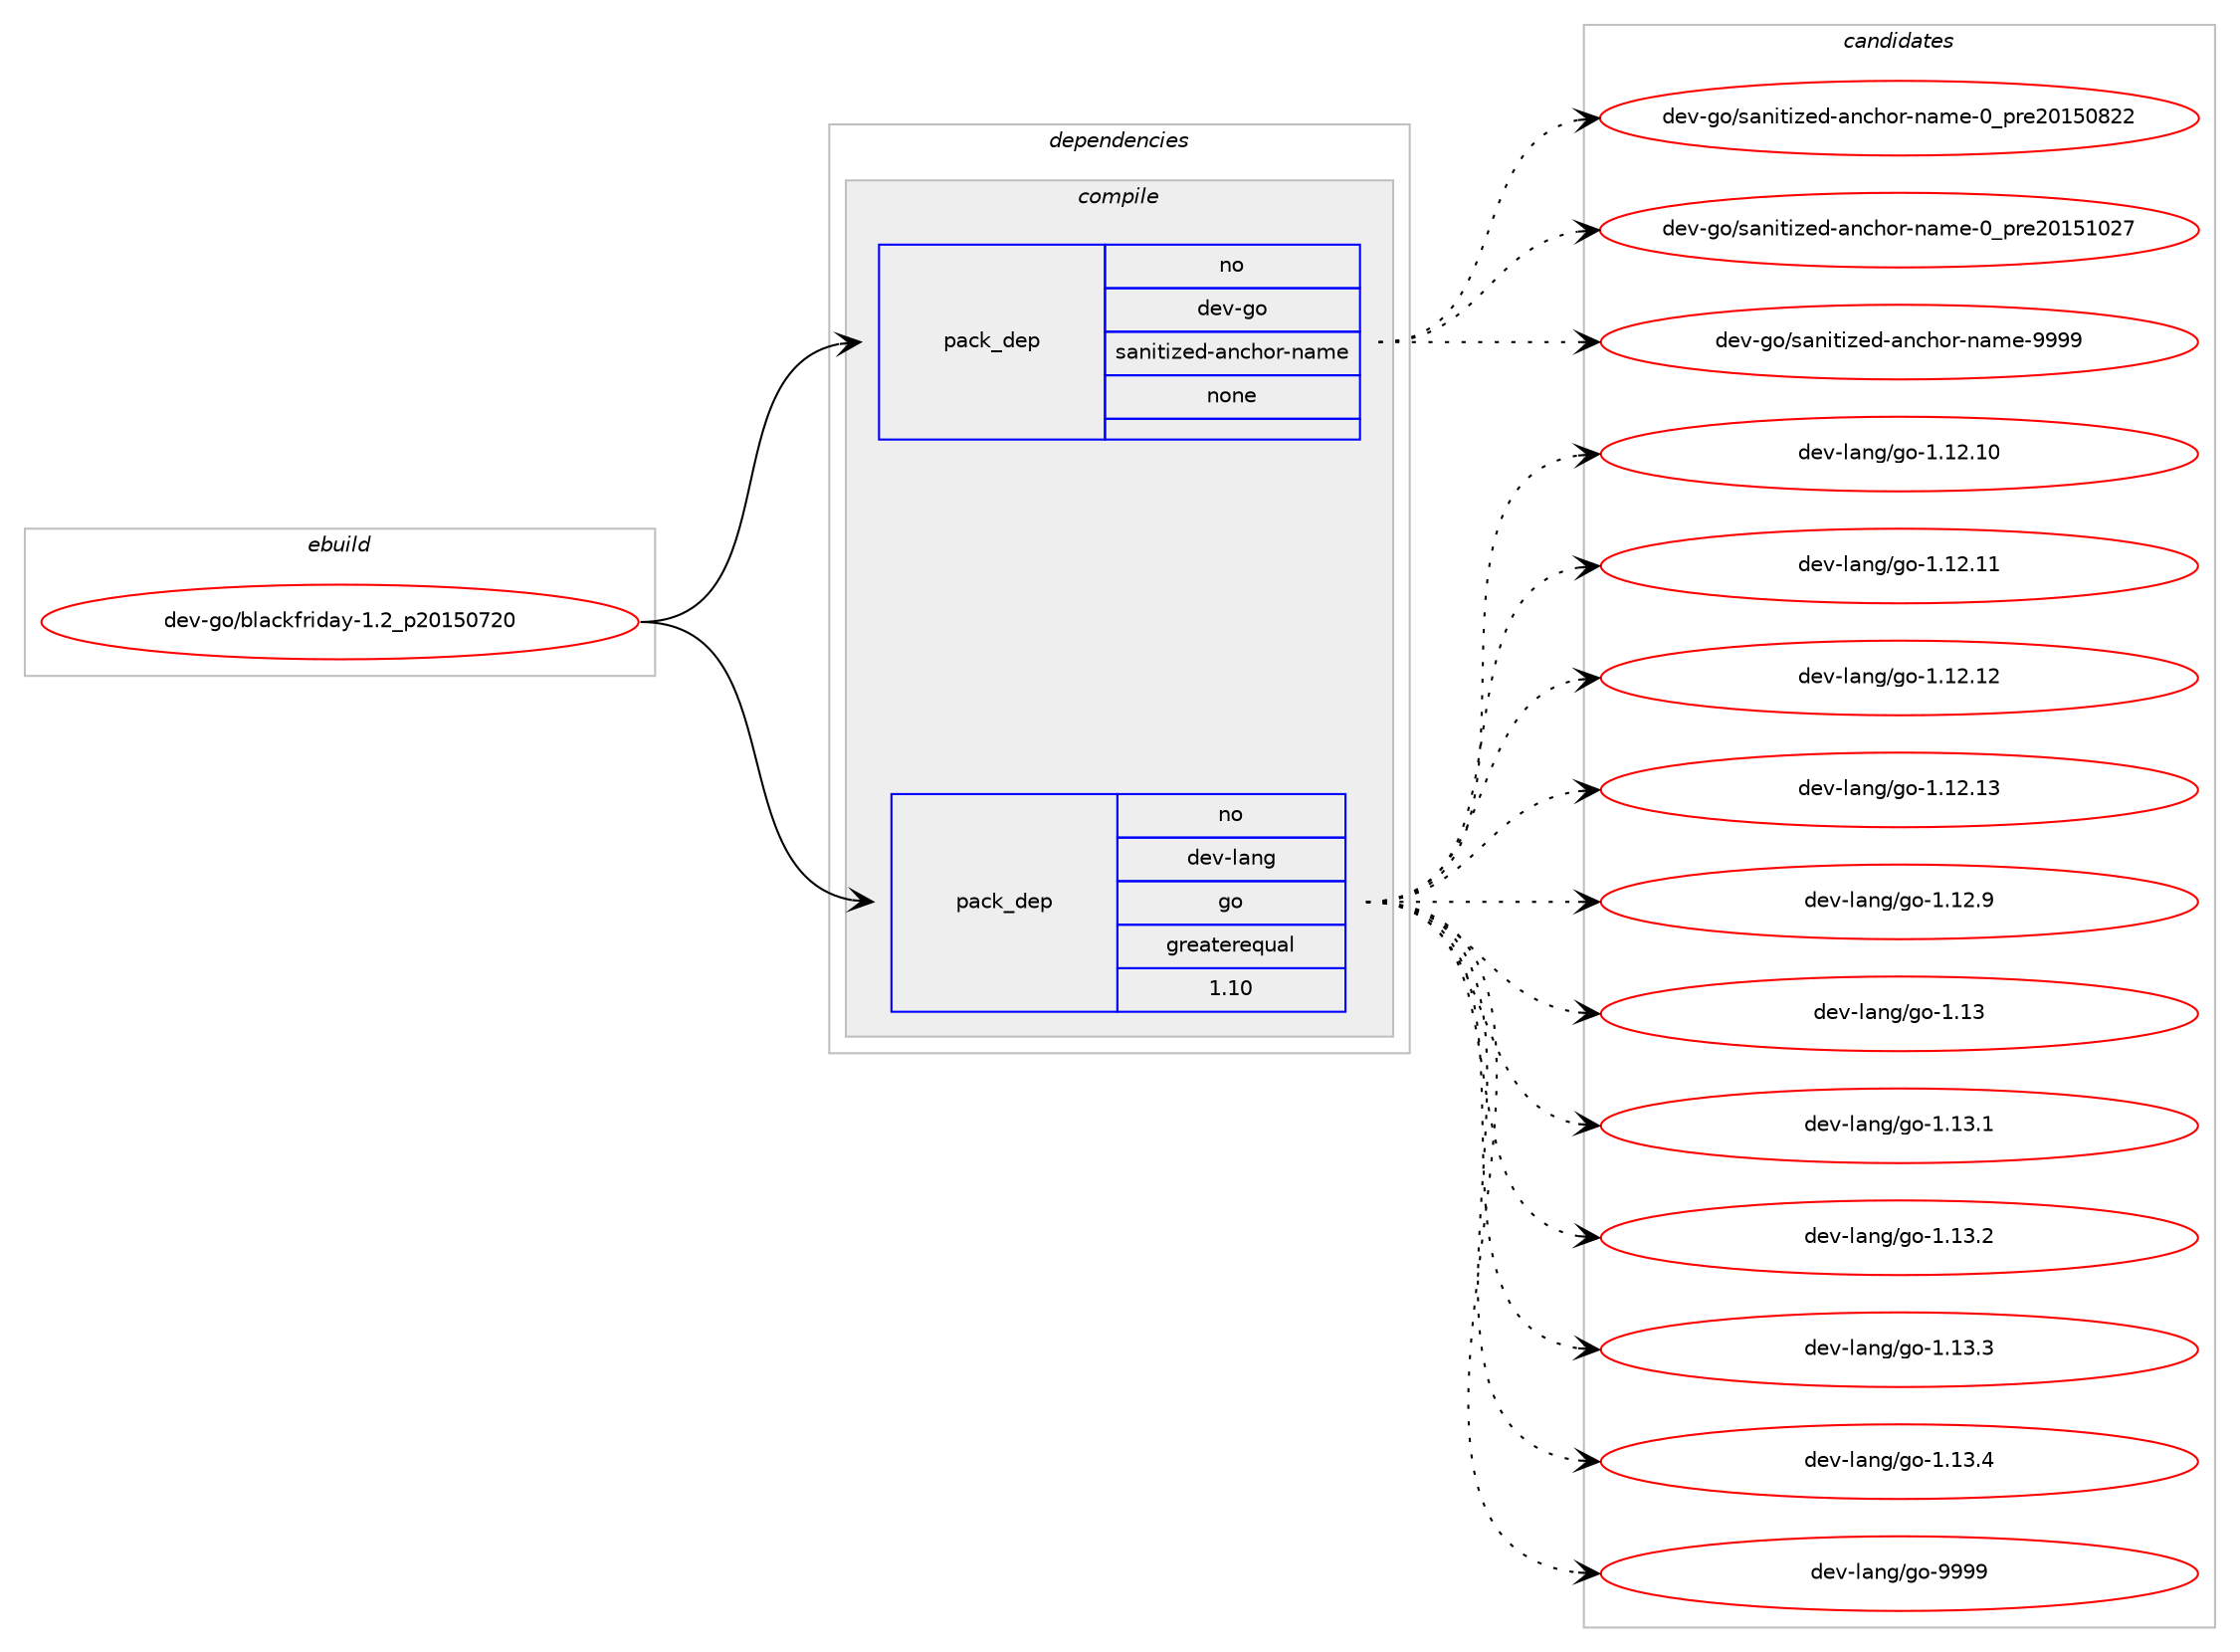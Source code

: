 digraph prolog {

# *************
# Graph options
# *************

newrank=true;
concentrate=true;
compound=true;
graph [rankdir=LR,fontname=Helvetica,fontsize=10,ranksep=1.5];#, ranksep=2.5, nodesep=0.2];
edge  [arrowhead=vee];
node  [fontname=Helvetica,fontsize=10];

# **********
# The ebuild
# **********

subgraph cluster_leftcol {
color=gray;
rank=same;
label=<<i>ebuild</i>>;
id [label="dev-go/blackfriday-1.2_p20150720", color=red, width=4, href="../dev-go/blackfriday-1.2_p20150720.svg"];
}

# ****************
# The dependencies
# ****************

subgraph cluster_midcol {
color=gray;
label=<<i>dependencies</i>>;
subgraph cluster_compile {
fillcolor="#eeeeee";
style=filled;
label=<<i>compile</i>>;
subgraph pack391051 {
dependency525455 [label=<<TABLE BORDER="0" CELLBORDER="1" CELLSPACING="0" CELLPADDING="4" WIDTH="220"><TR><TD ROWSPAN="6" CELLPADDING="30">pack_dep</TD></TR><TR><TD WIDTH="110">no</TD></TR><TR><TD>dev-go</TD></TR><TR><TD>sanitized-anchor-name</TD></TR><TR><TD>none</TD></TR><TR><TD></TD></TR></TABLE>>, shape=none, color=blue];
}
id:e -> dependency525455:w [weight=20,style="solid",arrowhead="vee"];
subgraph pack391052 {
dependency525456 [label=<<TABLE BORDER="0" CELLBORDER="1" CELLSPACING="0" CELLPADDING="4" WIDTH="220"><TR><TD ROWSPAN="6" CELLPADDING="30">pack_dep</TD></TR><TR><TD WIDTH="110">no</TD></TR><TR><TD>dev-lang</TD></TR><TR><TD>go</TD></TR><TR><TD>greaterequal</TD></TR><TR><TD>1.10</TD></TR></TABLE>>, shape=none, color=blue];
}
id:e -> dependency525456:w [weight=20,style="solid",arrowhead="vee"];
}
subgraph cluster_compileandrun {
fillcolor="#eeeeee";
style=filled;
label=<<i>compile and run</i>>;
}
subgraph cluster_run {
fillcolor="#eeeeee";
style=filled;
label=<<i>run</i>>;
}
}

# **************
# The candidates
# **************

subgraph cluster_choices {
rank=same;
color=gray;
label=<<i>candidates</i>>;

subgraph choice391051 {
color=black;
nodesep=1;
choice10010111845103111471159711010511610512210110045971109910411111445110971091014548951121141015048495348565050 [label="dev-go/sanitized-anchor-name-0_pre20150822", color=red, width=4,href="../dev-go/sanitized-anchor-name-0_pre20150822.svg"];
choice10010111845103111471159711010511610512210110045971109910411111445110971091014548951121141015048495349485055 [label="dev-go/sanitized-anchor-name-0_pre20151027", color=red, width=4,href="../dev-go/sanitized-anchor-name-0_pre20151027.svg"];
choice10010111845103111471159711010511610512210110045971109910411111445110971091014557575757 [label="dev-go/sanitized-anchor-name-9999", color=red, width=4,href="../dev-go/sanitized-anchor-name-9999.svg"];
dependency525455:e -> choice10010111845103111471159711010511610512210110045971109910411111445110971091014548951121141015048495348565050:w [style=dotted,weight="100"];
dependency525455:e -> choice10010111845103111471159711010511610512210110045971109910411111445110971091014548951121141015048495349485055:w [style=dotted,weight="100"];
dependency525455:e -> choice10010111845103111471159711010511610512210110045971109910411111445110971091014557575757:w [style=dotted,weight="100"];
}
subgraph choice391052 {
color=black;
nodesep=1;
choice1001011184510897110103471031114549464950464948 [label="dev-lang/go-1.12.10", color=red, width=4,href="../dev-lang/go-1.12.10.svg"];
choice1001011184510897110103471031114549464950464949 [label="dev-lang/go-1.12.11", color=red, width=4,href="../dev-lang/go-1.12.11.svg"];
choice1001011184510897110103471031114549464950464950 [label="dev-lang/go-1.12.12", color=red, width=4,href="../dev-lang/go-1.12.12.svg"];
choice1001011184510897110103471031114549464950464951 [label="dev-lang/go-1.12.13", color=red, width=4,href="../dev-lang/go-1.12.13.svg"];
choice10010111845108971101034710311145494649504657 [label="dev-lang/go-1.12.9", color=red, width=4,href="../dev-lang/go-1.12.9.svg"];
choice1001011184510897110103471031114549464951 [label="dev-lang/go-1.13", color=red, width=4,href="../dev-lang/go-1.13.svg"];
choice10010111845108971101034710311145494649514649 [label="dev-lang/go-1.13.1", color=red, width=4,href="../dev-lang/go-1.13.1.svg"];
choice10010111845108971101034710311145494649514650 [label="dev-lang/go-1.13.2", color=red, width=4,href="../dev-lang/go-1.13.2.svg"];
choice10010111845108971101034710311145494649514651 [label="dev-lang/go-1.13.3", color=red, width=4,href="../dev-lang/go-1.13.3.svg"];
choice10010111845108971101034710311145494649514652 [label="dev-lang/go-1.13.4", color=red, width=4,href="../dev-lang/go-1.13.4.svg"];
choice1001011184510897110103471031114557575757 [label="dev-lang/go-9999", color=red, width=4,href="../dev-lang/go-9999.svg"];
dependency525456:e -> choice1001011184510897110103471031114549464950464948:w [style=dotted,weight="100"];
dependency525456:e -> choice1001011184510897110103471031114549464950464949:w [style=dotted,weight="100"];
dependency525456:e -> choice1001011184510897110103471031114549464950464950:w [style=dotted,weight="100"];
dependency525456:e -> choice1001011184510897110103471031114549464950464951:w [style=dotted,weight="100"];
dependency525456:e -> choice10010111845108971101034710311145494649504657:w [style=dotted,weight="100"];
dependency525456:e -> choice1001011184510897110103471031114549464951:w [style=dotted,weight="100"];
dependency525456:e -> choice10010111845108971101034710311145494649514649:w [style=dotted,weight="100"];
dependency525456:e -> choice10010111845108971101034710311145494649514650:w [style=dotted,weight="100"];
dependency525456:e -> choice10010111845108971101034710311145494649514651:w [style=dotted,weight="100"];
dependency525456:e -> choice10010111845108971101034710311145494649514652:w [style=dotted,weight="100"];
dependency525456:e -> choice1001011184510897110103471031114557575757:w [style=dotted,weight="100"];
}
}

}
